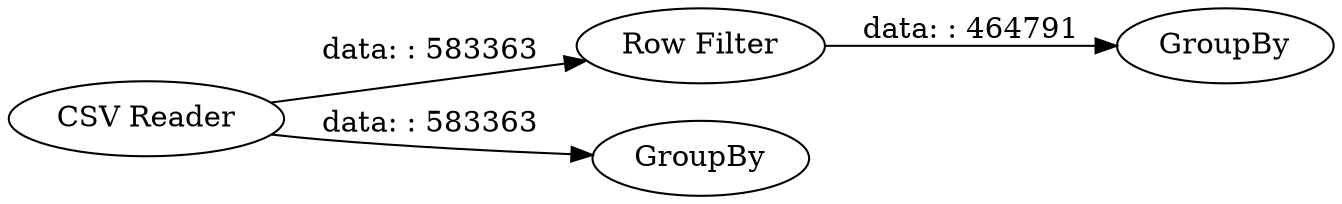 digraph {
	"3067827178837549462_5" [label="Row Filter"]
	"3067827178837549462_6" [label=GroupBy]
	"3067827178837549462_4" [label=GroupBy]
	"3067827178837549462_3" [label="CSV Reader"]
	"3067827178837549462_5" -> "3067827178837549462_6" [label="data: : 464791"]
	"3067827178837549462_3" -> "3067827178837549462_5" [label="data: : 583363"]
	"3067827178837549462_3" -> "3067827178837549462_4" [label="data: : 583363"]
	rankdir=LR
}

